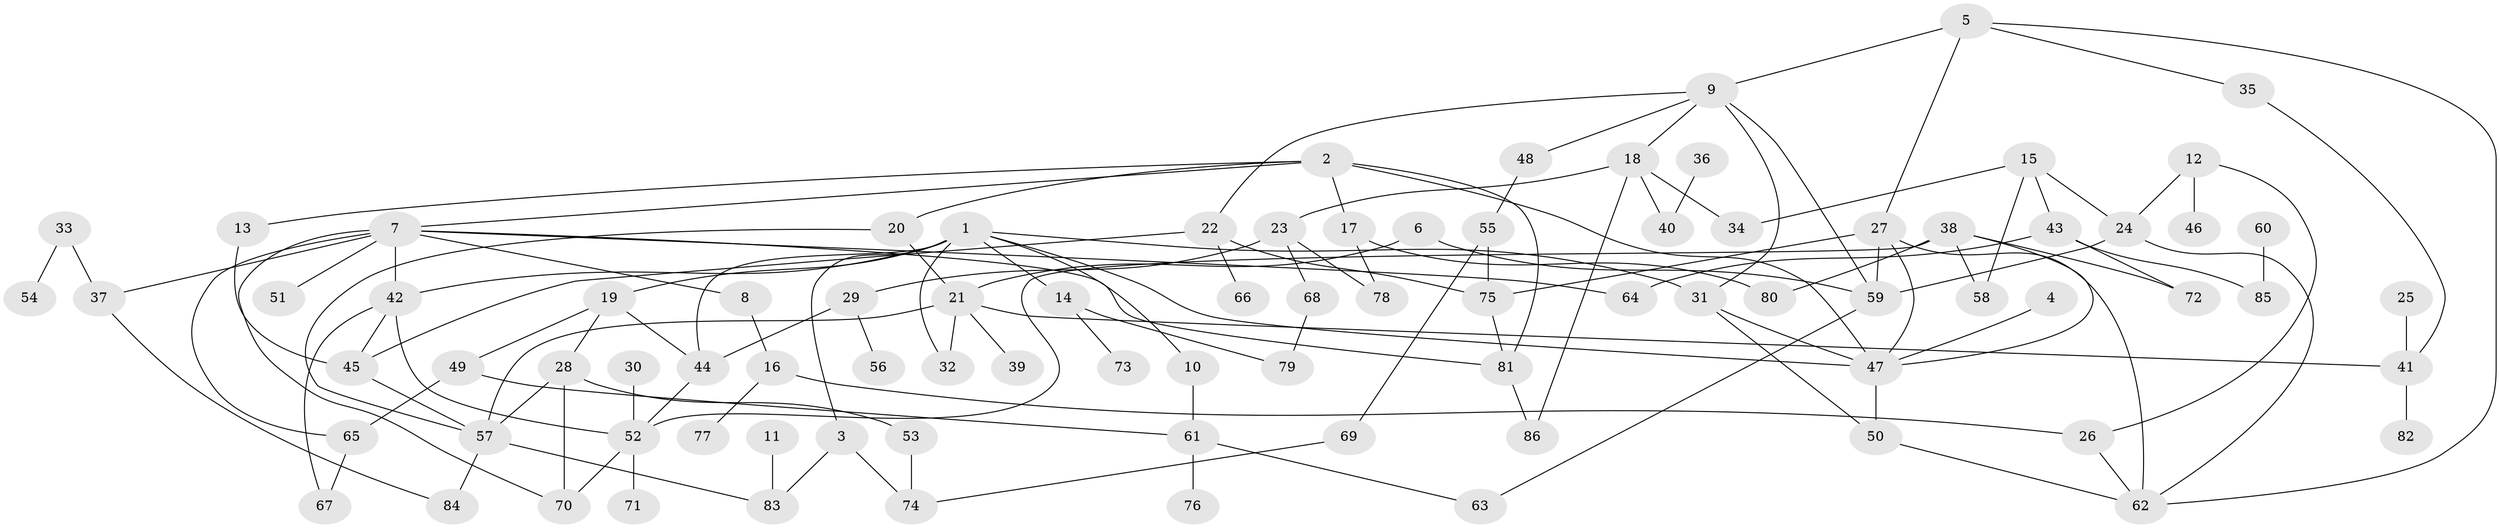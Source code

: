 // original degree distribution, {8: 0.013986013986013986, 7: 0.013986013986013986, 9: 0.006993006993006993, 4: 0.11888111888111888, 5: 0.03496503496503497, 1: 0.26573426573426573, 3: 0.2097902097902098, 6: 0.027972027972027972, 2: 0.3076923076923077}
// Generated by graph-tools (version 1.1) at 2025/36/03/04/25 23:36:07]
// undirected, 86 vertices, 129 edges
graph export_dot {
  node [color=gray90,style=filled];
  1;
  2;
  3;
  4;
  5;
  6;
  7;
  8;
  9;
  10;
  11;
  12;
  13;
  14;
  15;
  16;
  17;
  18;
  19;
  20;
  21;
  22;
  23;
  24;
  25;
  26;
  27;
  28;
  29;
  30;
  31;
  32;
  33;
  34;
  35;
  36;
  37;
  38;
  39;
  40;
  41;
  42;
  43;
  44;
  45;
  46;
  47;
  48;
  49;
  50;
  51;
  52;
  53;
  54;
  55;
  56;
  57;
  58;
  59;
  60;
  61;
  62;
  63;
  64;
  65;
  66;
  67;
  68;
  69;
  70;
  71;
  72;
  73;
  74;
  75;
  76;
  77;
  78;
  79;
  80;
  81;
  82;
  83;
  84;
  85;
  86;
  1 -- 3 [weight=1.0];
  1 -- 10 [weight=1.0];
  1 -- 14 [weight=1.0];
  1 -- 19 [weight=1.0];
  1 -- 31 [weight=1.0];
  1 -- 32 [weight=1.0];
  1 -- 42 [weight=1.0];
  1 -- 44 [weight=1.0];
  1 -- 47 [weight=1.0];
  2 -- 7 [weight=1.0];
  2 -- 13 [weight=1.0];
  2 -- 17 [weight=1.0];
  2 -- 20 [weight=1.0];
  2 -- 47 [weight=1.0];
  2 -- 81 [weight=1.0];
  3 -- 74 [weight=1.0];
  3 -- 83 [weight=1.0];
  4 -- 47 [weight=1.0];
  5 -- 9 [weight=1.0];
  5 -- 27 [weight=1.0];
  5 -- 35 [weight=1.0];
  5 -- 62 [weight=1.0];
  6 -- 21 [weight=1.0];
  6 -- 59 [weight=1.0];
  7 -- 8 [weight=1.0];
  7 -- 37 [weight=1.0];
  7 -- 42 [weight=1.0];
  7 -- 51 [weight=1.0];
  7 -- 64 [weight=1.0];
  7 -- 65 [weight=1.0];
  7 -- 70 [weight=1.0];
  7 -- 81 [weight=1.0];
  8 -- 16 [weight=1.0];
  9 -- 18 [weight=1.0];
  9 -- 22 [weight=1.0];
  9 -- 31 [weight=1.0];
  9 -- 48 [weight=1.0];
  9 -- 59 [weight=1.0];
  10 -- 61 [weight=1.0];
  11 -- 83 [weight=1.0];
  12 -- 24 [weight=1.0];
  12 -- 26 [weight=1.0];
  12 -- 46 [weight=1.0];
  13 -- 45 [weight=1.0];
  14 -- 73 [weight=1.0];
  14 -- 79 [weight=1.0];
  15 -- 24 [weight=1.0];
  15 -- 34 [weight=1.0];
  15 -- 43 [weight=1.0];
  15 -- 58 [weight=1.0];
  16 -- 26 [weight=1.0];
  16 -- 77 [weight=1.0];
  17 -- 78 [weight=1.0];
  17 -- 80 [weight=1.0];
  18 -- 23 [weight=1.0];
  18 -- 34 [weight=1.0];
  18 -- 40 [weight=1.0];
  18 -- 86 [weight=1.0];
  19 -- 28 [weight=1.0];
  19 -- 44 [weight=1.0];
  19 -- 49 [weight=1.0];
  20 -- 21 [weight=1.0];
  20 -- 57 [weight=1.0];
  21 -- 32 [weight=1.0];
  21 -- 39 [weight=1.0];
  21 -- 41 [weight=1.0];
  21 -- 57 [weight=1.0];
  22 -- 45 [weight=1.0];
  22 -- 66 [weight=1.0];
  22 -- 75 [weight=1.0];
  23 -- 29 [weight=1.0];
  23 -- 68 [weight=1.0];
  23 -- 78 [weight=1.0];
  24 -- 59 [weight=1.0];
  24 -- 62 [weight=1.0];
  25 -- 41 [weight=1.0];
  26 -- 62 [weight=1.0];
  27 -- 47 [weight=1.0];
  27 -- 59 [weight=1.0];
  27 -- 62 [weight=1.0];
  27 -- 75 [weight=1.0];
  28 -- 53 [weight=1.0];
  28 -- 57 [weight=1.0];
  28 -- 70 [weight=1.0];
  29 -- 44 [weight=1.0];
  29 -- 56 [weight=1.0];
  30 -- 52 [weight=1.0];
  31 -- 47 [weight=1.0];
  31 -- 50 [weight=1.0];
  33 -- 37 [weight=1.0];
  33 -- 54 [weight=1.0];
  35 -- 41 [weight=1.0];
  36 -- 40 [weight=1.0];
  37 -- 84 [weight=1.0];
  38 -- 47 [weight=1.0];
  38 -- 52 [weight=1.0];
  38 -- 58 [weight=1.0];
  38 -- 72 [weight=1.0];
  38 -- 80 [weight=1.0];
  41 -- 82 [weight=1.0];
  42 -- 45 [weight=1.0];
  42 -- 52 [weight=1.0];
  42 -- 67 [weight=1.0];
  43 -- 64 [weight=1.0];
  43 -- 72 [weight=1.0];
  43 -- 85 [weight=1.0];
  44 -- 52 [weight=1.0];
  45 -- 57 [weight=1.0];
  47 -- 50 [weight=1.0];
  48 -- 55 [weight=1.0];
  49 -- 61 [weight=1.0];
  49 -- 65 [weight=1.0];
  50 -- 62 [weight=1.0];
  52 -- 70 [weight=1.0];
  52 -- 71 [weight=1.0];
  53 -- 74 [weight=1.0];
  55 -- 69 [weight=1.0];
  55 -- 75 [weight=1.0];
  57 -- 83 [weight=1.0];
  57 -- 84 [weight=1.0];
  59 -- 63 [weight=1.0];
  60 -- 85 [weight=1.0];
  61 -- 63 [weight=1.0];
  61 -- 76 [weight=1.0];
  65 -- 67 [weight=1.0];
  68 -- 79 [weight=1.0];
  69 -- 74 [weight=1.0];
  75 -- 81 [weight=1.0];
  81 -- 86 [weight=1.0];
}
